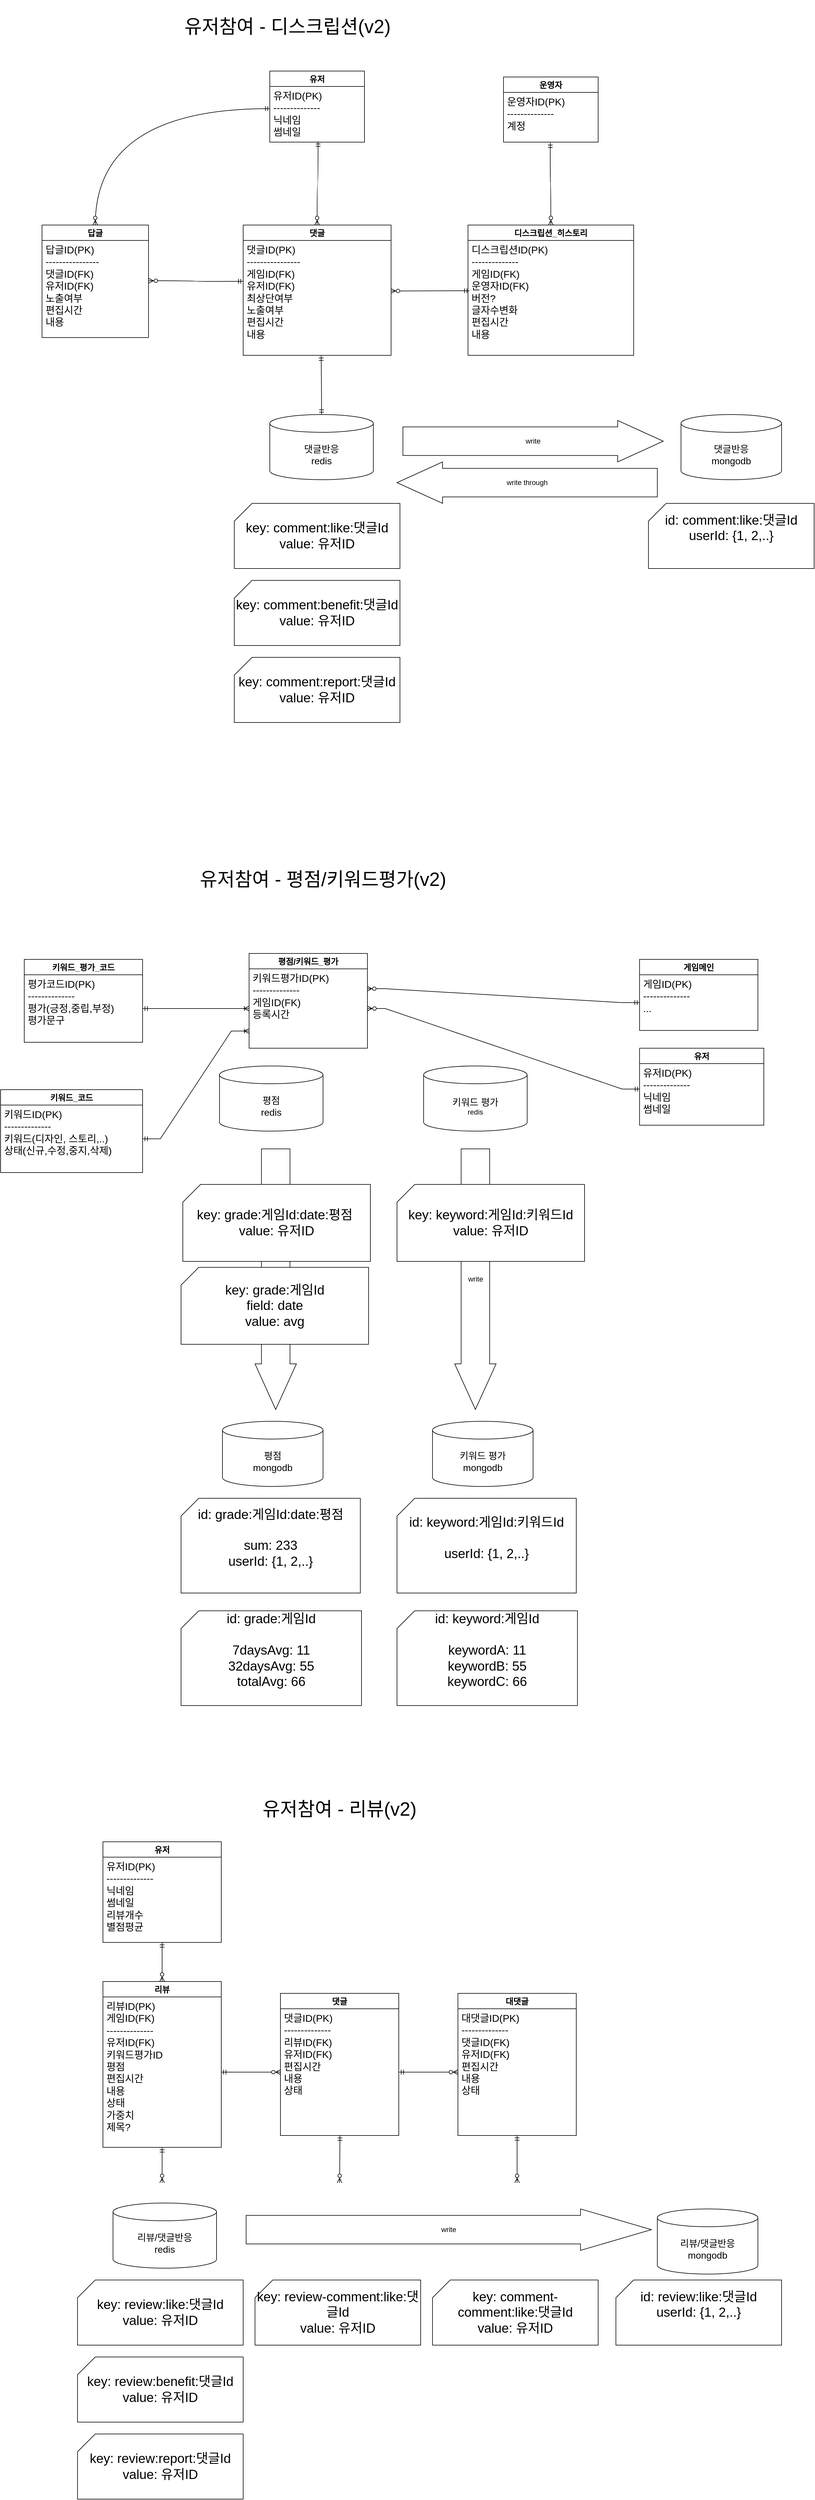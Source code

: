 <mxfile version="21.2.3" type="github">
  <diagram name="페이지-1" id="tg_u4Y_7FqLar1gnm6jB">
    <mxGraphModel dx="4522" dy="-790" grid="1" gridSize="10" guides="1" tooltips="1" connect="1" arrows="1" fold="1" page="1" pageScale="1" pageWidth="827" pageHeight="1169" math="0" shadow="0">
      <root>
        <mxCell id="0" />
        <mxCell id="1" parent="0" />
        <mxCell id="41LWJgd36wJGX9bThd_9-1" value="&lt;span style=&quot;font-size: 32px;&quot;&gt;유저참여 - 디스크립션(v2)&lt;/span&gt;" style="text;html=1;strokeColor=none;fillColor=none;align=center;verticalAlign=middle;whiteSpace=wrap;rounded=0;" vertex="1" parent="1">
          <mxGeometry x="-1240" y="2350" width="510" height="90" as="geometry" />
        </mxCell>
        <mxCell id="41LWJgd36wJGX9bThd_9-2" value="유저" style="swimlane;fontStyle=1;childLayout=stackLayout;horizontal=1;startSize=26;horizontalStack=0;resizeParent=1;resizeParentMax=0;resizeLast=0;collapsible=1;marginBottom=0;align=center;fontSize=14;" vertex="1" parent="1">
          <mxGeometry x="-1015" y="2470" width="160" height="120" as="geometry" />
        </mxCell>
        <mxCell id="41LWJgd36wJGX9bThd_9-3" value="유저ID(PK)&lt;br&gt;--------------&lt;br style=&quot;font-size: 17px;&quot;&gt;닉네임&lt;br style=&quot;font-size: 17px;&quot;&gt;썸네일" style="text;strokeColor=none;fillColor=none;spacingLeft=4;spacingRight=4;overflow=hidden;rotatable=0;points=[[0,0.5],[1,0.5]];portConstraint=eastwest;fontSize=17;whiteSpace=wrap;html=1;verticalAlign=top;spacingTop=0;horizontal=1;" vertex="1" parent="41LWJgd36wJGX9bThd_9-2">
          <mxGeometry y="26" width="160" height="94" as="geometry" />
        </mxCell>
        <mxCell id="41LWJgd36wJGX9bThd_9-4" value="운영자" style="swimlane;fontStyle=1;childLayout=stackLayout;horizontal=1;startSize=26;horizontalStack=0;resizeParent=1;resizeParentMax=0;resizeLast=0;collapsible=1;marginBottom=0;align=center;fontSize=14;" vertex="1" parent="1">
          <mxGeometry x="-620" y="2480" width="160" height="110" as="geometry" />
        </mxCell>
        <mxCell id="41LWJgd36wJGX9bThd_9-5" value="운영자ID(PK)&lt;br&gt;--------------&lt;br&gt;계정" style="text;strokeColor=none;fillColor=none;spacingLeft=4;spacingRight=4;overflow=hidden;rotatable=0;points=[[0,0.5],[1,0.5]];portConstraint=eastwest;fontSize=17;whiteSpace=wrap;html=1;verticalAlign=top;spacingTop=0;horizontal=1;" vertex="1" parent="41LWJgd36wJGX9bThd_9-4">
          <mxGeometry y="26" width="160" height="84" as="geometry" />
        </mxCell>
        <mxCell id="41LWJgd36wJGX9bThd_9-6" value="댓글" style="swimlane;fontStyle=1;childLayout=stackLayout;horizontal=1;startSize=26;horizontalStack=0;resizeParent=1;resizeParentMax=0;resizeLast=0;collapsible=1;marginBottom=0;align=center;fontSize=14;" vertex="1" parent="1">
          <mxGeometry x="-1060" y="2730" width="250" height="220" as="geometry" />
        </mxCell>
        <mxCell id="41LWJgd36wJGX9bThd_9-7" value="댓글ID(PK)&lt;br&gt;----------------&lt;br&gt;게임ID(FK)&lt;br&gt;유저ID(FK)&lt;br&gt;최상단여부&lt;br&gt;노출여부&lt;br&gt;편집시간&lt;br&gt;내용" style="text;strokeColor=none;fillColor=none;spacingLeft=4;spacingRight=4;overflow=hidden;rotatable=0;points=[[0,0.5],[1,0.5]];portConstraint=eastwest;fontSize=17;whiteSpace=wrap;html=1;verticalAlign=top;spacingTop=0;horizontal=1;" vertex="1" parent="41LWJgd36wJGX9bThd_9-6">
          <mxGeometry y="26" width="250" height="194" as="geometry" />
        </mxCell>
        <mxCell id="41LWJgd36wJGX9bThd_9-8" value="디스크립션_히스토리" style="swimlane;fontStyle=1;childLayout=stackLayout;horizontal=1;startSize=26;horizontalStack=0;resizeParent=1;resizeParentMax=0;resizeLast=0;collapsible=1;marginBottom=0;align=center;fontSize=14;" vertex="1" parent="1">
          <mxGeometry x="-680" y="2730" width="280" height="220" as="geometry" />
        </mxCell>
        <mxCell id="41LWJgd36wJGX9bThd_9-9" value="디스크립션ID(PK)&lt;br&gt;--------------&lt;br&gt;게임ID(FK)&lt;br&gt;운영자ID(FK)&lt;br&gt;버전?&lt;br style=&quot;border-color: var(--border-color);&quot;&gt;글자수변화&lt;br&gt;편집시간&lt;br style=&quot;border-color: var(--border-color);&quot;&gt;내용" style="text;strokeColor=none;fillColor=none;spacingLeft=4;spacingRight=4;overflow=hidden;rotatable=0;points=[[0,0.5],[1,0.5]];portConstraint=eastwest;fontSize=17;whiteSpace=wrap;html=1;verticalAlign=top;spacingTop=0;horizontal=1;" vertex="1" parent="41LWJgd36wJGX9bThd_9-8">
          <mxGeometry y="26" width="280" height="194" as="geometry" />
        </mxCell>
        <mxCell id="41LWJgd36wJGX9bThd_9-10" value="" style="edgeStyle=orthogonalEdgeStyle;fontSize=12;html=1;endArrow=ERzeroToMany;startArrow=ERmandOne;rounded=0;entryX=0.5;entryY=0;entryDx=0;entryDy=0;exitX=0.494;exitY=1.012;exitDx=0;exitDy=0;exitPerimeter=0;curved=1;" edge="1" parent="1" source="41LWJgd36wJGX9bThd_9-5" target="41LWJgd36wJGX9bThd_9-8">
          <mxGeometry width="100" height="100" relative="1" as="geometry">
            <mxPoint x="-940" y="2740" as="sourcePoint" />
            <mxPoint x="-840" y="2640" as="targetPoint" />
          </mxGeometry>
        </mxCell>
        <mxCell id="41LWJgd36wJGX9bThd_9-11" value="" style="edgeStyle=orthogonalEdgeStyle;fontSize=12;html=1;endArrow=ERzeroToMany;startArrow=ERmandOne;rounded=0;exitX=0.51;exitY=0.989;exitDx=0;exitDy=0;exitPerimeter=0;curved=1;" edge="1" parent="1" source="41LWJgd36wJGX9bThd_9-3" target="41LWJgd36wJGX9bThd_9-6">
          <mxGeometry width="100" height="100" relative="1" as="geometry">
            <mxPoint x="-840" y="2560" as="sourcePoint" />
            <mxPoint x="-839" y="2699" as="targetPoint" />
          </mxGeometry>
        </mxCell>
        <mxCell id="41LWJgd36wJGX9bThd_9-12" value="" style="edgeStyle=orthogonalEdgeStyle;fontSize=12;html=1;endArrow=ERzeroToMany;startArrow=ERmandOne;rounded=0;exitX=0.008;exitY=0.438;exitDx=0;exitDy=0;exitPerimeter=0;curved=1;entryX=0.999;entryY=0.44;entryDx=0;entryDy=0;entryPerimeter=0;" edge="1" parent="1" source="41LWJgd36wJGX9bThd_9-9" target="41LWJgd36wJGX9bThd_9-7">
          <mxGeometry width="100" height="100" relative="1" as="geometry">
            <mxPoint x="-923" y="2569" as="sourcePoint" />
            <mxPoint x="-925" y="2740" as="targetPoint" />
          </mxGeometry>
        </mxCell>
        <mxCell id="41LWJgd36wJGX9bThd_9-13" value="답글" style="swimlane;fontStyle=1;childLayout=stackLayout;horizontal=1;startSize=26;horizontalStack=0;resizeParent=1;resizeParentMax=0;resizeLast=0;collapsible=1;marginBottom=0;align=center;fontSize=14;" vertex="1" parent="1">
          <mxGeometry x="-1400" y="2730" width="180" height="190" as="geometry" />
        </mxCell>
        <mxCell id="41LWJgd36wJGX9bThd_9-14" value="답글ID(PK)&lt;br style=&quot;border-color: var(--border-color);&quot;&gt;----------------&lt;br&gt;댓글ID(FK)&lt;br style=&quot;border-color: var(--border-color);&quot;&gt;유저ID(FK)&lt;br style=&quot;border-color: var(--border-color);&quot;&gt;노출여부&lt;br style=&quot;border-color: var(--border-color);&quot;&gt;편집시간&lt;br style=&quot;border-color: var(--border-color);&quot;&gt;내용" style="text;strokeColor=none;fillColor=none;spacingLeft=4;spacingRight=4;overflow=hidden;rotatable=0;points=[[0,0.5],[1,0.5]];portConstraint=eastwest;fontSize=17;whiteSpace=wrap;html=1;verticalAlign=top;spacingTop=0;horizontal=1;" vertex="1" parent="41LWJgd36wJGX9bThd_9-13">
          <mxGeometry y="26" width="180" height="164" as="geometry" />
        </mxCell>
        <mxCell id="41LWJgd36wJGX9bThd_9-15" value="" style="edgeStyle=orthogonalEdgeStyle;fontSize=12;html=1;endArrow=ERzeroToMany;startArrow=ERmandOne;rounded=0;curved=1;entryX=1.002;entryY=0.415;entryDx=0;entryDy=0;entryPerimeter=0;" edge="1" parent="1" target="41LWJgd36wJGX9bThd_9-14">
          <mxGeometry width="100" height="100" relative="1" as="geometry">
            <mxPoint x="-1060" y="2825" as="sourcePoint" />
            <mxPoint x="-1230" y="2826" as="targetPoint" />
          </mxGeometry>
        </mxCell>
        <mxCell id="41LWJgd36wJGX9bThd_9-16" value="" style="edgeStyle=orthogonalEdgeStyle;fontSize=12;html=1;endArrow=ERzeroToMany;startArrow=ERmandOne;rounded=0;exitX=0.004;exitY=0.397;exitDx=0;exitDy=0;exitPerimeter=0;curved=1;entryX=0.5;entryY=0;entryDx=0;entryDy=0;" edge="1" parent="1" source="41LWJgd36wJGX9bThd_9-3" target="41LWJgd36wJGX9bThd_9-13">
          <mxGeometry width="100" height="100" relative="1" as="geometry">
            <mxPoint x="-1150" y="2505" as="sourcePoint" />
            <mxPoint x="-1152" y="2646" as="targetPoint" />
          </mxGeometry>
        </mxCell>
        <mxCell id="41LWJgd36wJGX9bThd_9-17" value="" style="edgeStyle=orthogonalEdgeStyle;fontSize=12;html=1;endArrow=ERmandOne;startArrow=ERmandOne;rounded=0;exitX=0.5;exitY=0;exitDx=0;exitDy=0;entryX=0.527;entryY=1.003;entryDx=0;entryDy=0;entryPerimeter=0;curved=1;exitPerimeter=0;" edge="1" parent="1" source="41LWJgd36wJGX9bThd_9-18" target="41LWJgd36wJGX9bThd_9-7">
          <mxGeometry width="100" height="100" relative="1" as="geometry">
            <mxPoint x="-925" y="3045" as="sourcePoint" />
            <mxPoint x="-930" y="2965" as="targetPoint" />
          </mxGeometry>
        </mxCell>
        <mxCell id="41LWJgd36wJGX9bThd_9-18" value="&lt;font style=&quot;font-size: 16px;&quot;&gt;댓글반응&lt;br&gt;redis&lt;/font&gt;" style="shape=cylinder3;whiteSpace=wrap;html=1;boundedLbl=1;backgroundOutline=1;size=15;" vertex="1" parent="1">
          <mxGeometry x="-1015" y="3050" width="175" height="110" as="geometry" />
        </mxCell>
        <mxCell id="41LWJgd36wJGX9bThd_9-19" value="&lt;font style=&quot;font-size: 16px;&quot;&gt;댓글반응&lt;br&gt;mongodb&lt;/font&gt;" style="shape=cylinder3;whiteSpace=wrap;html=1;boundedLbl=1;backgroundOutline=1;size=15;" vertex="1" parent="1">
          <mxGeometry x="-320" y="3050" width="170" height="110" as="geometry" />
        </mxCell>
        <mxCell id="41LWJgd36wJGX9bThd_9-20" value="write" style="shape=singleArrow;whiteSpace=wrap;html=1;arrowWidth=0.689;arrowSize=0.175;" vertex="1" parent="1">
          <mxGeometry x="-790" y="3060" width="440" height="70" as="geometry" />
        </mxCell>
        <mxCell id="41LWJgd36wJGX9bThd_9-21" value="&lt;font style=&quot;font-size: 22px;&quot;&gt;key:&amp;nbsp;comment:like:댓글Id&lt;br&gt;value: 유저ID&lt;br&gt;&lt;/font&gt;" style="shape=card;whiteSpace=wrap;html=1;" vertex="1" parent="1">
          <mxGeometry x="-1075" y="3200" width="280" height="110" as="geometry" />
        </mxCell>
        <mxCell id="41LWJgd36wJGX9bThd_9-22" value="&lt;font style=&quot;font-size: 22px;&quot;&gt;key:&amp;nbsp;comment:benefit:댓글Id&lt;br&gt;value: 유저ID&lt;br&gt;&lt;/font&gt;" style="shape=card;whiteSpace=wrap;html=1;" vertex="1" parent="1">
          <mxGeometry x="-1075" y="3330" width="280" height="110" as="geometry" />
        </mxCell>
        <mxCell id="41LWJgd36wJGX9bThd_9-23" value="&lt;font style=&quot;font-size: 22px;&quot;&gt;key:&amp;nbsp;comment:report:댓글Id&lt;br&gt;value: 유저ID&lt;br&gt;&lt;/font&gt;" style="shape=card;whiteSpace=wrap;html=1;" vertex="1" parent="1">
          <mxGeometry x="-1075" y="3460" width="280" height="110" as="geometry" />
        </mxCell>
        <mxCell id="41LWJgd36wJGX9bThd_9-24" value="&lt;font style=&quot;font-size: 22px;&quot;&gt;id: comment:like:댓글Id&lt;br&gt;userId: {1, 2,..}&lt;br&gt;&lt;br&gt;&lt;/font&gt;" style="shape=card;whiteSpace=wrap;html=1;" vertex="1" parent="1">
          <mxGeometry x="-375" y="3200" width="280" height="110" as="geometry" />
        </mxCell>
        <mxCell id="41LWJgd36wJGX9bThd_9-25" value="&lt;font style=&quot;font-size: 32px;&quot;&gt;유저참여 - 평점/키워드평가(v2)&lt;/font&gt;" style="text;html=1;strokeColor=none;fillColor=none;align=center;verticalAlign=middle;whiteSpace=wrap;rounded=0;" vertex="1" parent="1">
          <mxGeometry x="-1180" y="3790" width="510" height="90" as="geometry" />
        </mxCell>
        <mxCell id="41LWJgd36wJGX9bThd_9-26" value="게임메인" style="swimlane;fontStyle=1;childLayout=stackLayout;horizontal=1;startSize=26;horizontalStack=0;resizeParent=1;resizeParentMax=0;resizeLast=0;collapsible=1;marginBottom=0;align=center;fontSize=14;" vertex="1" parent="1">
          <mxGeometry x="-390" y="3970" width="200" height="120" as="geometry" />
        </mxCell>
        <mxCell id="41LWJgd36wJGX9bThd_9-27" value="게임ID(PK)&lt;br&gt;--------------&lt;br style=&quot;font-size: 17px;&quot;&gt;..." style="text;strokeColor=none;fillColor=none;spacingLeft=4;spacingRight=4;overflow=hidden;rotatable=0;points=[[0,0.5],[1,0.5]];portConstraint=eastwest;fontSize=17;whiteSpace=wrap;html=1;verticalAlign=top;spacingTop=0;horizontal=1;" vertex="1" parent="41LWJgd36wJGX9bThd_9-26">
          <mxGeometry y="26" width="200" height="94" as="geometry" />
        </mxCell>
        <mxCell id="41LWJgd36wJGX9bThd_9-28" value="평점/키워드_평가" style="swimlane;fontStyle=1;childLayout=stackLayout;horizontal=1;startSize=26;horizontalStack=0;resizeParent=1;resizeParentMax=0;resizeLast=0;collapsible=1;marginBottom=0;align=center;fontSize=14;" vertex="1" parent="1">
          <mxGeometry x="-1050" y="3960" width="200" height="160" as="geometry" />
        </mxCell>
        <mxCell id="41LWJgd36wJGX9bThd_9-29" value="키워드평가ID(PK)&lt;br&gt;--------------&lt;br&gt;게임ID(FK)&lt;br&gt;등록시간" style="text;strokeColor=none;fillColor=none;spacingLeft=4;spacingRight=4;overflow=hidden;rotatable=0;points=[[0,0.5],[1,0.5]];portConstraint=eastwest;fontSize=17;whiteSpace=wrap;html=1;verticalAlign=top;spacingTop=0;horizontal=1;" vertex="1" parent="41LWJgd36wJGX9bThd_9-28">
          <mxGeometry y="26" width="200" height="134" as="geometry" />
        </mxCell>
        <mxCell id="41LWJgd36wJGX9bThd_9-30" value="키워드_코드" style="swimlane;fontStyle=1;childLayout=stackLayout;horizontal=1;startSize=26;horizontalStack=0;resizeParent=1;resizeParentMax=0;resizeLast=0;collapsible=1;marginBottom=0;align=center;fontSize=14;" vertex="1" parent="1">
          <mxGeometry x="-1470" y="4190" width="240" height="140" as="geometry" />
        </mxCell>
        <mxCell id="41LWJgd36wJGX9bThd_9-31" value="키워드ID(PK)&lt;br&gt;--------------&lt;br&gt;키워드(디자인, 스토리,..)&lt;br&gt;상태(신규,수정,중지,삭제)" style="text;strokeColor=none;fillColor=none;spacingLeft=4;spacingRight=4;overflow=hidden;rotatable=0;points=[[0,0.5],[1,0.5]];portConstraint=eastwest;fontSize=17;whiteSpace=wrap;html=1;verticalAlign=top;spacingTop=0;horizontal=1;" vertex="1" parent="41LWJgd36wJGX9bThd_9-30">
          <mxGeometry y="26" width="240" height="114" as="geometry" />
        </mxCell>
        <mxCell id="41LWJgd36wJGX9bThd_9-32" value="키워드_평가_코드" style="swimlane;fontStyle=1;childLayout=stackLayout;horizontal=1;startSize=26;horizontalStack=0;resizeParent=1;resizeParentMax=0;resizeLast=0;collapsible=1;marginBottom=0;align=center;fontSize=14;" vertex="1" parent="1">
          <mxGeometry x="-1430" y="3970" width="200" height="140" as="geometry" />
        </mxCell>
        <mxCell id="41LWJgd36wJGX9bThd_9-33" value="평가코드ID(PK)&lt;br&gt;--------------&lt;br&gt;평가(긍정,중립,부정)&lt;br&gt;평가문구" style="text;strokeColor=none;fillColor=none;spacingLeft=4;spacingRight=4;overflow=hidden;rotatable=0;points=[[0,0.5],[1,0.5]];portConstraint=eastwest;fontSize=17;whiteSpace=wrap;html=1;verticalAlign=top;spacingTop=0;horizontal=1;" vertex="1" parent="41LWJgd36wJGX9bThd_9-32">
          <mxGeometry y="26" width="200" height="114" as="geometry" />
        </mxCell>
        <mxCell id="41LWJgd36wJGX9bThd_9-34" value="" style="edgeStyle=entityRelationEdgeStyle;fontSize=12;html=1;endArrow=ERzeroToMany;startArrow=ERmandOne;rounded=0;entryX=0.998;entryY=0.25;entryDx=0;entryDy=0;entryPerimeter=0;" edge="1" parent="1" source="41LWJgd36wJGX9bThd_9-27" target="41LWJgd36wJGX9bThd_9-29">
          <mxGeometry width="100" height="100" relative="1" as="geometry">
            <mxPoint x="-1000" y="4140" as="sourcePoint" />
            <mxPoint x="-900" y="4040" as="targetPoint" />
          </mxGeometry>
        </mxCell>
        <mxCell id="41LWJgd36wJGX9bThd_9-35" value="" style="edgeStyle=entityRelationEdgeStyle;fontSize=12;html=1;endArrow=ERoneToMany;startArrow=ERmandOne;rounded=0;entryX=0;entryY=0.5;entryDx=0;entryDy=0;" edge="1" parent="1" source="41LWJgd36wJGX9bThd_9-33" target="41LWJgd36wJGX9bThd_9-29">
          <mxGeometry width="100" height="100" relative="1" as="geometry">
            <mxPoint x="-1000" y="4140" as="sourcePoint" />
            <mxPoint x="-900" y="4040" as="targetPoint" />
          </mxGeometry>
        </mxCell>
        <mxCell id="41LWJgd36wJGX9bThd_9-36" value="" style="edgeStyle=entityRelationEdgeStyle;fontSize=12;html=1;endArrow=ERoneToMany;startArrow=ERmandOne;rounded=0;exitX=1;exitY=0.5;exitDx=0;exitDy=0;" edge="1" parent="1" source="41LWJgd36wJGX9bThd_9-31">
          <mxGeometry width="100" height="100" relative="1" as="geometry">
            <mxPoint x="-1150" y="4063" as="sourcePoint" />
            <mxPoint x="-1050" y="4091" as="targetPoint" />
          </mxGeometry>
        </mxCell>
        <mxCell id="41LWJgd36wJGX9bThd_9-37" value="&lt;span style=&quot;font-size: 16px;&quot;&gt;평점&lt;br&gt;redis&lt;br&gt;&lt;/span&gt;" style="shape=cylinder3;whiteSpace=wrap;html=1;boundedLbl=1;backgroundOutline=1;size=15;" vertex="1" parent="1">
          <mxGeometry x="-1100" y="4150" width="175" height="110" as="geometry" />
        </mxCell>
        <mxCell id="41LWJgd36wJGX9bThd_9-38" value="&lt;font style=&quot;font-size: 16px;&quot;&gt;평점&lt;br&gt;mongodb&lt;/font&gt;" style="shape=cylinder3;whiteSpace=wrap;html=1;boundedLbl=1;backgroundOutline=1;size=15;" vertex="1" parent="1">
          <mxGeometry x="-1095" y="4750" width="170" height="110" as="geometry" />
        </mxCell>
        <mxCell id="41LWJgd36wJGX9bThd_9-39" value="&lt;font style=&quot;font-size: 22px;&quot;&gt;id: grade:게임Id:date:평점&lt;br&gt;&lt;br&gt;sum: 233&lt;br&gt;userId: {1, 2,..}&lt;br&gt;&lt;br&gt;&lt;/font&gt;" style="shape=card;whiteSpace=wrap;html=1;" vertex="1" parent="1">
          <mxGeometry x="-1165" y="4880" width="303" height="160" as="geometry" />
        </mxCell>
        <mxCell id="41LWJgd36wJGX9bThd_9-40" value="유저" style="swimlane;fontStyle=1;childLayout=stackLayout;horizontal=1;startSize=26;horizontalStack=0;resizeParent=1;resizeParentMax=0;resizeLast=0;collapsible=1;marginBottom=0;align=center;fontSize=14;" vertex="1" parent="1">
          <mxGeometry x="-390" y="4120" width="210" height="130" as="geometry" />
        </mxCell>
        <mxCell id="41LWJgd36wJGX9bThd_9-41" value="유저ID(PK)&lt;br&gt;--------------&lt;br style=&quot;font-size: 17px;&quot;&gt;닉네임&lt;br style=&quot;font-size: 17px;&quot;&gt;썸네일" style="text;strokeColor=none;fillColor=none;spacingLeft=4;spacingRight=4;overflow=hidden;rotatable=0;points=[[0,0.5],[1,0.5]];portConstraint=eastwest;fontSize=17;whiteSpace=wrap;html=1;verticalAlign=top;spacingTop=0;horizontal=1;" vertex="1" parent="41LWJgd36wJGX9bThd_9-40">
          <mxGeometry y="26" width="210" height="104" as="geometry" />
        </mxCell>
        <mxCell id="41LWJgd36wJGX9bThd_9-42" value="write" style="shape=singleArrow;whiteSpace=wrap;html=1;arrowWidth=0.689;arrowSize=0.175;direction=south;" vertex="1" parent="1">
          <mxGeometry x="-1040" y="4290" width="70" height="440" as="geometry" />
        </mxCell>
        <mxCell id="41LWJgd36wJGX9bThd_9-43" value="&lt;font style=&quot;font-size: 22px;&quot;&gt;key:&amp;nbsp;grade:게임Id:date:평점&amp;nbsp;&lt;br&gt;value: 유저ID&lt;br&gt;&lt;/font&gt;" style="shape=card;whiteSpace=wrap;html=1;" vertex="1" parent="1">
          <mxGeometry x="-1162" y="4350" width="317" height="130" as="geometry" />
        </mxCell>
        <mxCell id="41LWJgd36wJGX9bThd_9-44" value="&lt;font style=&quot;font-size: 22px;&quot;&gt;key:&amp;nbsp;grade:게임Id&lt;br&gt;field: date &lt;br&gt;value: avg&lt;br&gt;&lt;/font&gt;" style="shape=card;whiteSpace=wrap;html=1;" vertex="1" parent="1">
          <mxGeometry x="-1165" y="4490" width="317" height="130" as="geometry" />
        </mxCell>
        <mxCell id="41LWJgd36wJGX9bThd_9-45" value="&lt;font style=&quot;font-size: 22px;&quot;&gt;id: grade:게임Id&lt;br&gt;&lt;br&gt;7daysAvg: 11&lt;br&gt;32daysAvg: 55&lt;br&gt;totalAvg: 66&lt;br&gt;&lt;br&gt;&lt;/font&gt;" style="shape=card;whiteSpace=wrap;html=1;" vertex="1" parent="1">
          <mxGeometry x="-1165" y="5070" width="305" height="160" as="geometry" />
        </mxCell>
        <mxCell id="41LWJgd36wJGX9bThd_9-46" value="" style="edgeStyle=entityRelationEdgeStyle;fontSize=12;html=1;endArrow=ERzeroToMany;startArrow=ERmandOne;rounded=0;entryX=1;entryY=0.5;entryDx=0;entryDy=0;exitX=0.003;exitY=0.413;exitDx=0;exitDy=0;exitPerimeter=0;" edge="1" parent="1" source="41LWJgd36wJGX9bThd_9-41" target="41LWJgd36wJGX9bThd_9-29">
          <mxGeometry width="100" height="100" relative="1" as="geometry">
            <mxPoint x="-350" y="4170" as="sourcePoint" />
            <mxPoint x="-810" y="4180" as="targetPoint" />
          </mxGeometry>
        </mxCell>
        <mxCell id="41LWJgd36wJGX9bThd_9-47" value="&lt;span style=&quot;font-size: 16px;&quot;&gt;키워드 평가&lt;br&gt;&lt;/span&gt;redis" style="shape=cylinder3;whiteSpace=wrap;html=1;boundedLbl=1;backgroundOutline=1;size=15;" vertex="1" parent="1">
          <mxGeometry x="-755" y="4150" width="175" height="110" as="geometry" />
        </mxCell>
        <mxCell id="41LWJgd36wJGX9bThd_9-48" value="write" style="shape=singleArrow;whiteSpace=wrap;html=1;arrowWidth=0.689;arrowSize=0.175;direction=south;" vertex="1" parent="1">
          <mxGeometry x="-702.5" y="4290" width="70" height="440" as="geometry" />
        </mxCell>
        <mxCell id="41LWJgd36wJGX9bThd_9-49" value="&lt;font style=&quot;font-size: 22px;&quot;&gt;key:&amp;nbsp;keyword:게임Id:키워드Id&lt;br&gt;value: 유저ID&lt;br&gt;&lt;/font&gt;" style="shape=card;whiteSpace=wrap;html=1;" vertex="1" parent="1">
          <mxGeometry x="-800" y="4350" width="317" height="130" as="geometry" />
        </mxCell>
        <mxCell id="41LWJgd36wJGX9bThd_9-50" value="&lt;font style=&quot;font-size: 16px;&quot;&gt;키워드 평가&lt;br&gt;mongodb&lt;/font&gt;" style="shape=cylinder3;whiteSpace=wrap;html=1;boundedLbl=1;backgroundOutline=1;size=15;" vertex="1" parent="1">
          <mxGeometry x="-740" y="4750" width="170" height="110" as="geometry" />
        </mxCell>
        <mxCell id="41LWJgd36wJGX9bThd_9-51" value="&lt;font style=&quot;font-size: 22px;&quot;&gt;id: keyword:게임Id:키워드Id&lt;br&gt;&lt;br&gt;userId: {1, 2,..}&lt;br&gt;&lt;br&gt;&lt;/font&gt;" style="shape=card;whiteSpace=wrap;html=1;" vertex="1" parent="1">
          <mxGeometry x="-800" y="4880" width="303" height="160" as="geometry" />
        </mxCell>
        <mxCell id="41LWJgd36wJGX9bThd_9-52" value="&lt;font style=&quot;font-size: 22px;&quot;&gt;id: keyword:게임Id&lt;br&gt;&lt;br&gt;keywordA: 11&lt;br&gt;keywordB: 55&lt;br&gt;keywordC: 66&lt;br&gt;&lt;br&gt;&lt;/font&gt;" style="shape=card;whiteSpace=wrap;html=1;" vertex="1" parent="1">
          <mxGeometry x="-800" y="5070" width="305" height="160" as="geometry" />
        </mxCell>
        <mxCell id="41LWJgd36wJGX9bThd_9-53" value="&lt;font style=&quot;font-size: 32px;&quot;&gt;유저참여 - 리뷰(v2)&lt;/font&gt;" style="text;html=1;strokeColor=none;fillColor=none;align=center;verticalAlign=middle;whiteSpace=wrap;rounded=0;" vertex="1" parent="1">
          <mxGeometry x="-1152" y="5360" width="510" height="90" as="geometry" />
        </mxCell>
        <mxCell id="41LWJgd36wJGX9bThd_9-54" value="유저" style="swimlane;fontStyle=1;childLayout=stackLayout;horizontal=1;startSize=26;horizontalStack=0;resizeParent=1;resizeParentMax=0;resizeLast=0;collapsible=1;marginBottom=0;align=center;fontSize=14;" vertex="1" parent="1">
          <mxGeometry x="-1297" y="5460" width="200" height="170" as="geometry" />
        </mxCell>
        <mxCell id="41LWJgd36wJGX9bThd_9-55" value="유저ID(PK)&lt;br&gt;--------------&lt;br style=&quot;font-size: 17px;&quot;&gt;닉네임&lt;br style=&quot;font-size: 17px;&quot;&gt;썸네일&lt;br&gt;리뷰개수&lt;br&gt;별점평균" style="text;strokeColor=none;fillColor=none;spacingLeft=4;spacingRight=4;overflow=hidden;rotatable=0;points=[[0,0.5],[1,0.5]];portConstraint=eastwest;fontSize=17;whiteSpace=wrap;html=1;verticalAlign=top;spacingTop=0;horizontal=1;" vertex="1" parent="41LWJgd36wJGX9bThd_9-54">
          <mxGeometry y="26" width="200" height="144" as="geometry" />
        </mxCell>
        <mxCell id="41LWJgd36wJGX9bThd_9-56" value="리뷰" style="swimlane;fontStyle=1;childLayout=stackLayout;horizontal=1;startSize=26;horizontalStack=0;resizeParent=1;resizeParentMax=0;resizeLast=0;collapsible=1;marginBottom=0;align=center;fontSize=14;" vertex="1" parent="1">
          <mxGeometry x="-1297" y="5696" width="200" height="280" as="geometry" />
        </mxCell>
        <mxCell id="41LWJgd36wJGX9bThd_9-57" value="리뷰ID(PK)&lt;br&gt;게임ID(FK)&lt;br&gt;--------------&lt;br&gt;유저ID(FK)&lt;br&gt;키워드평가ID&lt;br&gt;평점&lt;br&gt;편집시간&lt;br&gt;내용&lt;br&gt;상태&lt;br&gt;가중치&lt;br&gt;제목?" style="text;strokeColor=none;fillColor=none;spacingLeft=4;spacingRight=4;overflow=hidden;rotatable=0;points=[[0,0.5],[1,0.5]];portConstraint=eastwest;fontSize=17;whiteSpace=wrap;html=1;verticalAlign=top;spacingTop=0;horizontal=1;" vertex="1" parent="41LWJgd36wJGX9bThd_9-56">
          <mxGeometry y="26" width="200" height="254" as="geometry" />
        </mxCell>
        <mxCell id="41LWJgd36wJGX9bThd_9-58" value="댓글" style="swimlane;fontStyle=1;childLayout=stackLayout;horizontal=1;startSize=26;horizontalStack=0;resizeParent=1;resizeParentMax=0;resizeLast=0;collapsible=1;marginBottom=0;align=center;fontSize=14;" vertex="1" parent="1">
          <mxGeometry x="-997" y="5716" width="200" height="240" as="geometry" />
        </mxCell>
        <mxCell id="41LWJgd36wJGX9bThd_9-59" value="댓글ID(PK)&lt;br&gt;--------------&lt;br&gt;리뷰ID(FK)&lt;br&gt;유저ID(FK)&lt;br&gt;편집시간&lt;br&gt;내용&lt;br&gt;상태" style="text;strokeColor=none;fillColor=none;spacingLeft=4;spacingRight=4;overflow=hidden;rotatable=0;points=[[0,0.5],[1,0.5]];portConstraint=eastwest;fontSize=17;whiteSpace=wrap;html=1;verticalAlign=top;spacingTop=0;horizontal=1;" vertex="1" parent="41LWJgd36wJGX9bThd_9-58">
          <mxGeometry y="26" width="200" height="214" as="geometry" />
        </mxCell>
        <mxCell id="41LWJgd36wJGX9bThd_9-60" value="대댓글" style="swimlane;fontStyle=1;childLayout=stackLayout;horizontal=1;startSize=26;horizontalStack=0;resizeParent=1;resizeParentMax=0;resizeLast=0;collapsible=1;marginBottom=0;align=center;fontSize=14;" vertex="1" parent="1">
          <mxGeometry x="-697" y="5716" width="200" height="240" as="geometry" />
        </mxCell>
        <mxCell id="41LWJgd36wJGX9bThd_9-61" value="대댓글ID(PK)&lt;br&gt;--------------&lt;br&gt;댓글ID(FK)&lt;br&gt;유저ID(FK)&lt;br&gt;편집시간&lt;br&gt;내용&lt;br&gt;상태" style="text;strokeColor=none;fillColor=none;spacingLeft=4;spacingRight=4;overflow=hidden;rotatable=0;points=[[0,0.5],[1,0.5]];portConstraint=eastwest;fontSize=17;whiteSpace=wrap;html=1;verticalAlign=top;spacingTop=0;horizontal=1;" vertex="1" parent="41LWJgd36wJGX9bThd_9-60">
          <mxGeometry y="26" width="200" height="214" as="geometry" />
        </mxCell>
        <mxCell id="41LWJgd36wJGX9bThd_9-62" value="" style="fontSize=12;html=1;endArrow=ERzeroToMany;startArrow=ERmandOne;rounded=0;entryX=0.5;entryY=0;entryDx=0;entryDy=0;" edge="1" parent="1" target="41LWJgd36wJGX9bThd_9-56">
          <mxGeometry width="100" height="100" relative="1" as="geometry">
            <mxPoint x="-1197" y="5630" as="sourcePoint" />
            <mxPoint x="-1207" y="5720" as="targetPoint" />
          </mxGeometry>
        </mxCell>
        <mxCell id="41LWJgd36wJGX9bThd_9-63" value="" style="fontSize=12;html=1;endArrow=ERzeroToMany;startArrow=ERmandOne;rounded=0;entryX=0;entryY=0.5;entryDx=0;entryDy=0;exitX=1;exitY=0.5;exitDx=0;exitDy=0;" edge="1" parent="1" source="41LWJgd36wJGX9bThd_9-57" target="41LWJgd36wJGX9bThd_9-59">
          <mxGeometry width="100" height="100" relative="1" as="geometry">
            <mxPoint x="-1187" y="5640" as="sourcePoint" />
            <mxPoint x="-1187" y="5726" as="targetPoint" />
          </mxGeometry>
        </mxCell>
        <mxCell id="41LWJgd36wJGX9bThd_9-64" value="" style="fontSize=12;html=1;endArrow=ERzeroToMany;startArrow=ERmandOne;rounded=0;entryX=0;entryY=0.5;entryDx=0;entryDy=0;exitX=1;exitY=0.5;exitDx=0;exitDy=0;" edge="1" parent="1" source="41LWJgd36wJGX9bThd_9-59" target="41LWJgd36wJGX9bThd_9-61">
          <mxGeometry width="100" height="100" relative="1" as="geometry">
            <mxPoint x="-1087" y="5859" as="sourcePoint" />
            <mxPoint x="-987" y="5859" as="targetPoint" />
          </mxGeometry>
        </mxCell>
        <mxCell id="41LWJgd36wJGX9bThd_9-65" value="" style="fontSize=12;html=1;endArrow=ERzeroToMany;startArrow=ERmandOne;rounded=0;" edge="1" parent="1" source="41LWJgd36wJGX9bThd_9-57">
          <mxGeometry width="100" height="100" relative="1" as="geometry">
            <mxPoint x="-1197" y="5960" as="sourcePoint" />
            <mxPoint x="-1197" y="6036" as="targetPoint" />
          </mxGeometry>
        </mxCell>
        <mxCell id="41LWJgd36wJGX9bThd_9-66" value="" style="fontSize=12;html=1;endArrow=ERzeroToMany;startArrow=ERmandOne;rounded=0;exitX=0.503;exitY=1.001;exitDx=0;exitDy=0;exitPerimeter=0;entryX=0.5;entryY=0;entryDx=0;entryDy=0;" edge="1" parent="1" source="41LWJgd36wJGX9bThd_9-59">
          <mxGeometry width="100" height="100" relative="1" as="geometry">
            <mxPoint x="-1187" y="5966" as="sourcePoint" />
            <mxPoint x="-897" y="6036" as="targetPoint" />
          </mxGeometry>
        </mxCell>
        <mxCell id="41LWJgd36wJGX9bThd_9-67" value="" style="fontSize=12;html=1;endArrow=ERzeroToMany;startArrow=ERmandOne;rounded=0;entryX=0.5;entryY=0;entryDx=0;entryDy=0;" edge="1" parent="1" source="41LWJgd36wJGX9bThd_9-61">
          <mxGeometry width="100" height="100" relative="1" as="geometry">
            <mxPoint x="-886" y="5966" as="sourcePoint" />
            <mxPoint x="-597" y="6036" as="targetPoint" />
          </mxGeometry>
        </mxCell>
        <mxCell id="41LWJgd36wJGX9bThd_9-68" value="&lt;font style=&quot;font-size: 16px;&quot;&gt;리뷰/댓글반응&lt;br&gt;redis&lt;/font&gt;" style="shape=cylinder3;whiteSpace=wrap;html=1;boundedLbl=1;backgroundOutline=1;size=15;" vertex="1" parent="1">
          <mxGeometry x="-1280" y="6070" width="175" height="110" as="geometry" />
        </mxCell>
        <mxCell id="41LWJgd36wJGX9bThd_9-69" value="&lt;font style=&quot;font-size: 16px;&quot;&gt;리뷰/댓글반응&lt;br&gt;mongodb&lt;/font&gt;" style="shape=cylinder3;whiteSpace=wrap;html=1;boundedLbl=1;backgroundOutline=1;size=15;" vertex="1" parent="1">
          <mxGeometry x="-360" y="6080" width="170" height="110" as="geometry" />
        </mxCell>
        <mxCell id="41LWJgd36wJGX9bThd_9-70" value="write" style="shape=singleArrow;whiteSpace=wrap;html=1;arrowWidth=0.689;arrowSize=0.175;" vertex="1" parent="1">
          <mxGeometry x="-1055" y="6080" width="685" height="70" as="geometry" />
        </mxCell>
        <mxCell id="41LWJgd36wJGX9bThd_9-71" value="&lt;font style=&quot;font-size: 22px;&quot;&gt;key: review:like:댓글Id&lt;br&gt;value: 유저ID&lt;br&gt;&lt;/font&gt;" style="shape=card;whiteSpace=wrap;html=1;" vertex="1" parent="1">
          <mxGeometry x="-1340" y="6200" width="280" height="110" as="geometry" />
        </mxCell>
        <mxCell id="41LWJgd36wJGX9bThd_9-72" value="&lt;font style=&quot;font-size: 22px;&quot;&gt;key: review:benefit:댓글Id&lt;br&gt;value: 유저ID&lt;br&gt;&lt;/font&gt;" style="shape=card;whiteSpace=wrap;html=1;" vertex="1" parent="1">
          <mxGeometry x="-1340" y="6330" width="280" height="110" as="geometry" />
        </mxCell>
        <mxCell id="41LWJgd36wJGX9bThd_9-73" value="&lt;font style=&quot;font-size: 22px;&quot;&gt;key: review:report:댓글Id&lt;br&gt;value: 유저ID&lt;br&gt;&lt;/font&gt;" style="shape=card;whiteSpace=wrap;html=1;" vertex="1" parent="1">
          <mxGeometry x="-1340" y="6460" width="280" height="110" as="geometry" />
        </mxCell>
        <mxCell id="41LWJgd36wJGX9bThd_9-74" value="&lt;font style=&quot;font-size: 22px;&quot;&gt;id: review:like:댓글Id&lt;br&gt;userId: {1, 2,..}&lt;br&gt;&lt;br&gt;&lt;/font&gt;" style="shape=card;whiteSpace=wrap;html=1;" vertex="1" parent="1">
          <mxGeometry x="-430" y="6200" width="280" height="110" as="geometry" />
        </mxCell>
        <mxCell id="41LWJgd36wJGX9bThd_9-75" value="write through" style="shape=singleArrow;whiteSpace=wrap;html=1;arrowWidth=0.689;arrowSize=0.175;direction=west;" vertex="1" parent="1">
          <mxGeometry x="-800" y="3130" width="440" height="70" as="geometry" />
        </mxCell>
        <mxCell id="41LWJgd36wJGX9bThd_9-76" value="&lt;font style=&quot;font-size: 22px;&quot;&gt;key: review-comment:like:댓글Id&lt;br&gt;value: 유저ID&lt;br&gt;&lt;/font&gt;" style="shape=card;whiteSpace=wrap;html=1;" vertex="1" parent="1">
          <mxGeometry x="-1040" y="6200" width="280" height="110" as="geometry" />
        </mxCell>
        <mxCell id="41LWJgd36wJGX9bThd_9-77" value="&lt;font style=&quot;font-size: 22px;&quot;&gt;key: comment-comment:like:댓글Id&lt;br&gt;value: 유저ID&lt;br&gt;&lt;/font&gt;" style="shape=card;whiteSpace=wrap;html=1;" vertex="1" parent="1">
          <mxGeometry x="-740" y="6200" width="280" height="110" as="geometry" />
        </mxCell>
      </root>
    </mxGraphModel>
  </diagram>
</mxfile>
